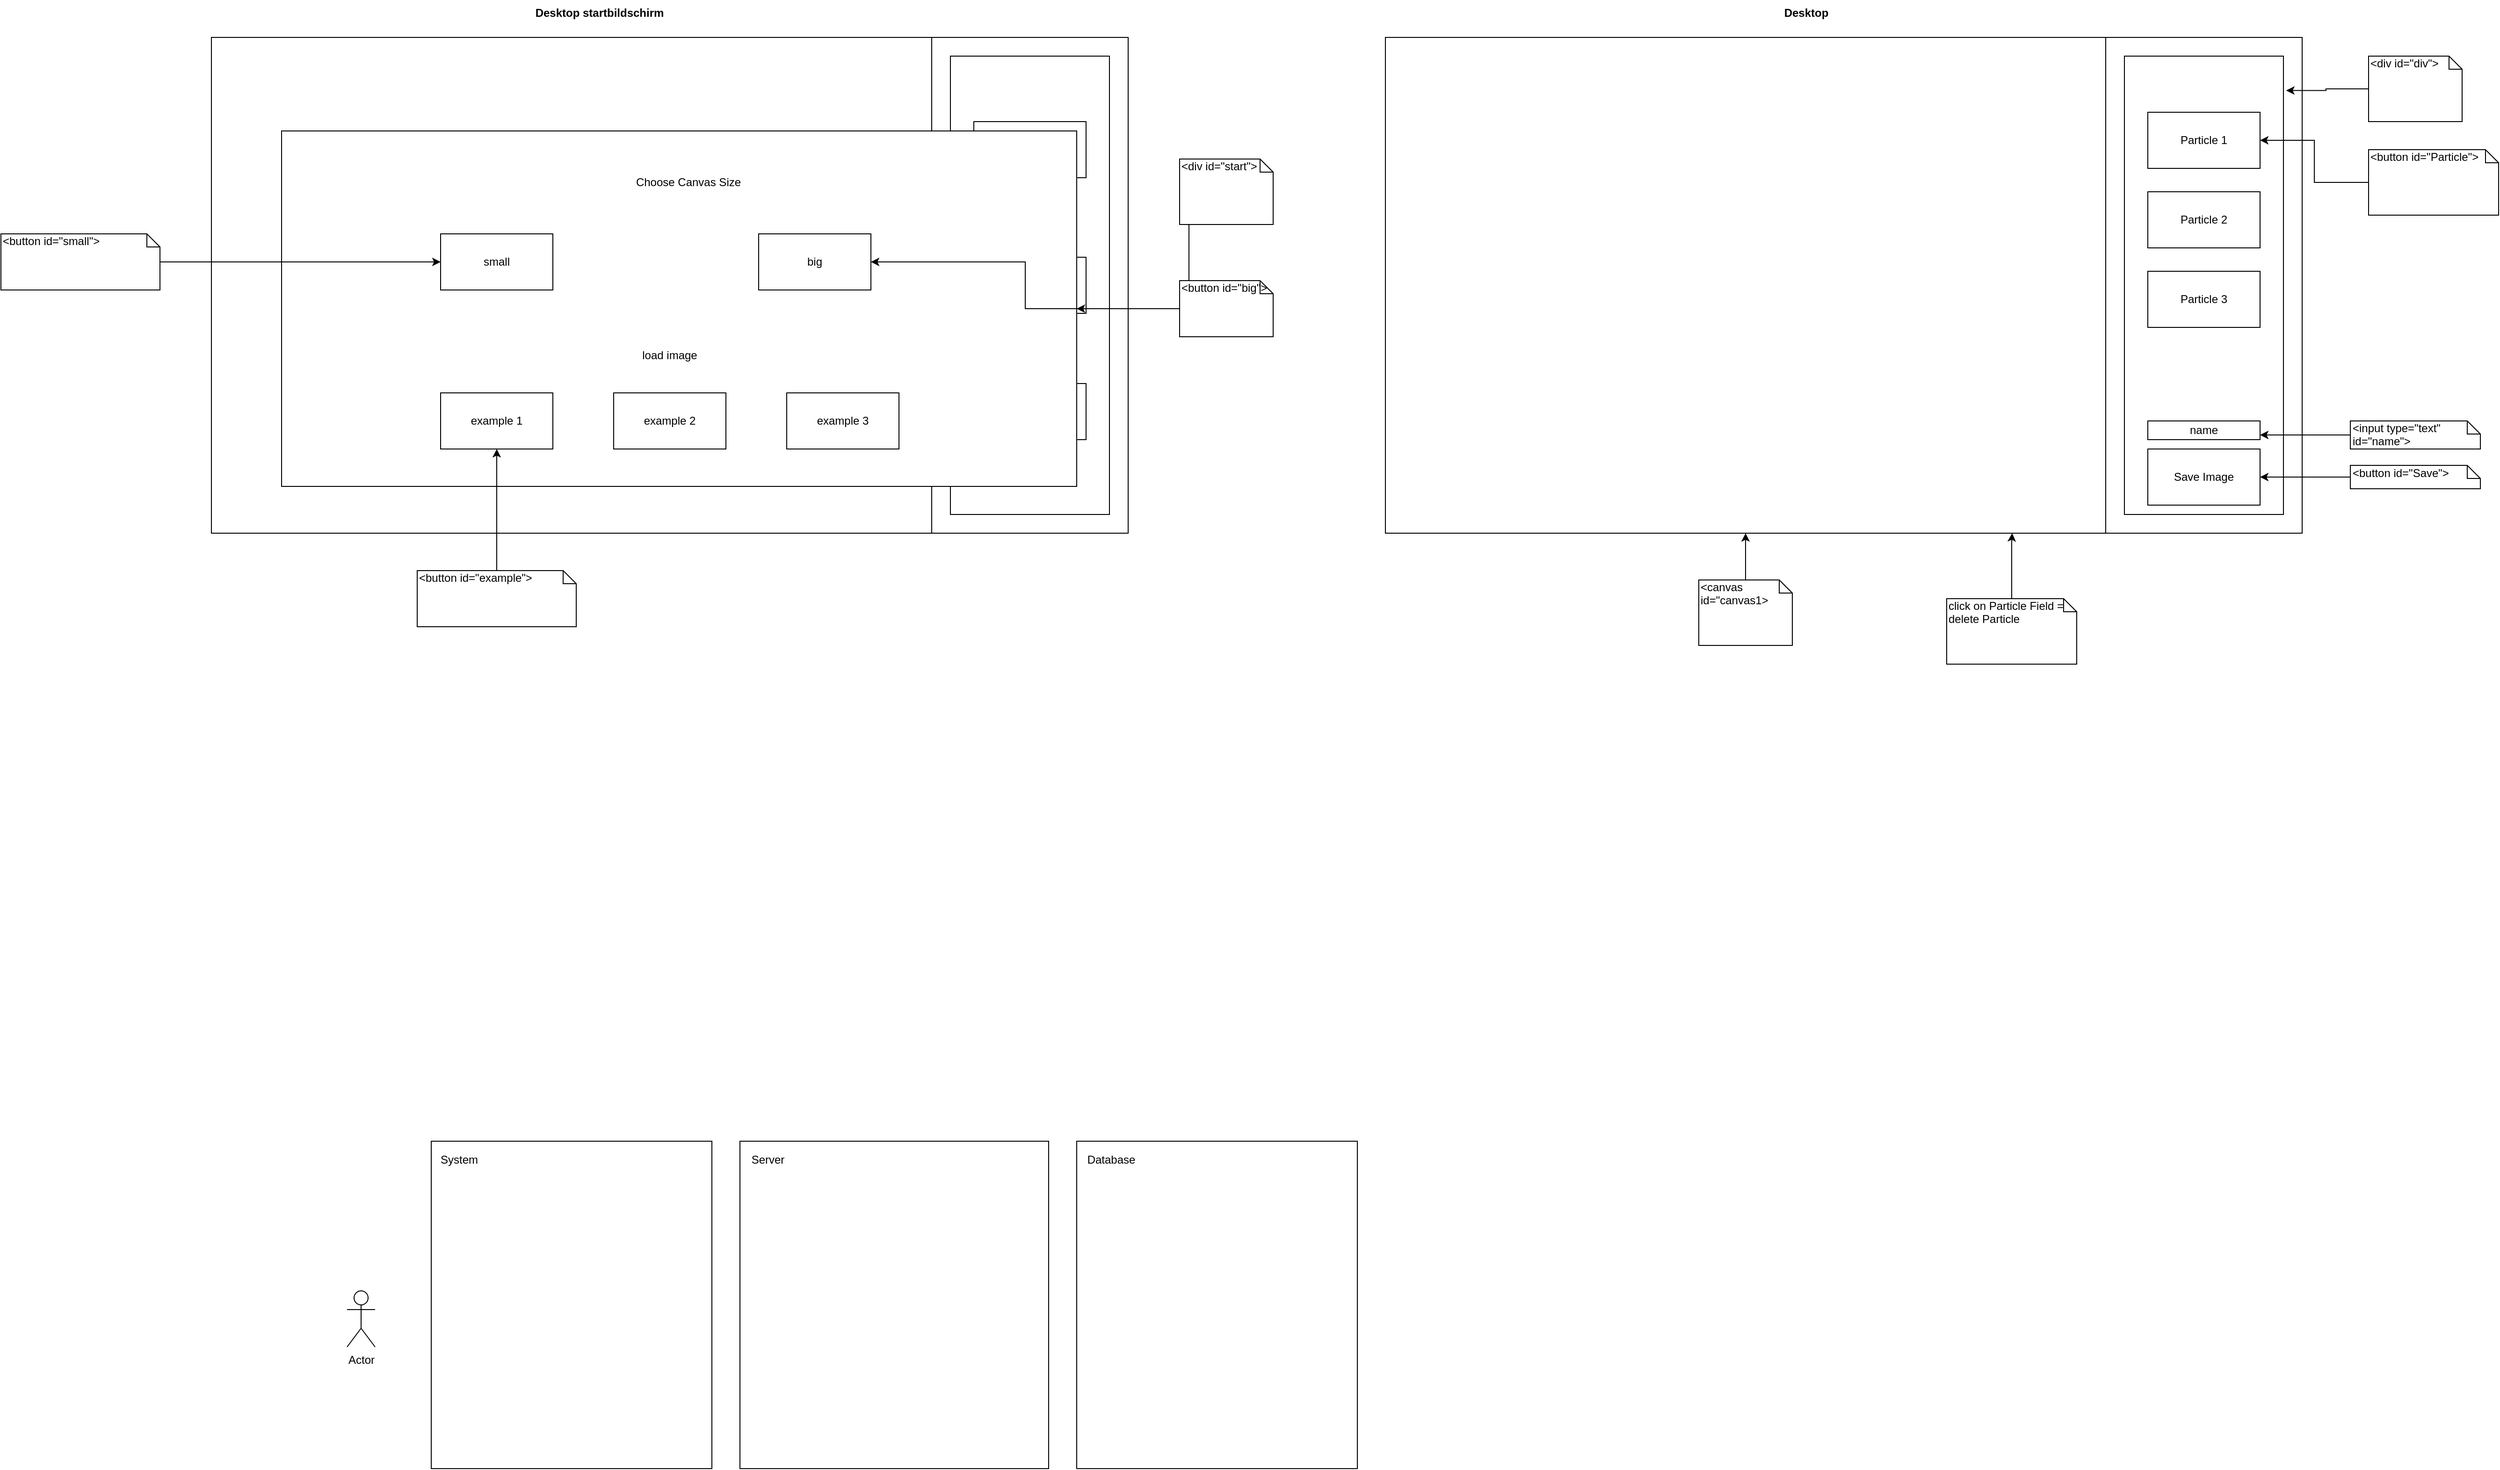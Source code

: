 <mxfile version="13.3.9" type="device"><diagram id="1ZrWzqOxPZTSAMsuPwSO" name="Page-1"><mxGraphModel dx="2500" dy="896" grid="1" gridSize="10" guides="1" tooltips="1" connect="1" arrows="1" fold="1" page="1" pageScale="1" pageWidth="827" pageHeight="1169" math="0" shadow="0"><root><mxCell id="0"/><mxCell id="1" parent="0"/><mxCell id="dD5G4nsCMKsynUbEB_5x-1" value="Actor" style="shape=umlActor;verticalLabelPosition=bottom;verticalAlign=top;html=1;outlineConnect=0;" parent="1" vertex="1"><mxGeometry x="70" y="1400" width="30" height="60" as="geometry"/></mxCell><mxCell id="dD5G4nsCMKsynUbEB_5x-2" value="" style="rounded=0;whiteSpace=wrap;html=1;" parent="1" vertex="1"><mxGeometry x="160" y="1240" width="300" height="350" as="geometry"/></mxCell><mxCell id="dD5G4nsCMKsynUbEB_5x-3" value="System" style="text;html=1;strokeColor=none;fillColor=none;align=center;verticalAlign=middle;whiteSpace=wrap;rounded=0;" parent="1" vertex="1"><mxGeometry x="170" y="1250" width="40" height="20" as="geometry"/></mxCell><mxCell id="dD5G4nsCMKsynUbEB_5x-4" value="" style="rounded=0;whiteSpace=wrap;html=1;" parent="1" vertex="1"><mxGeometry x="490" y="1240" width="330" height="350" as="geometry"/></mxCell><mxCell id="dD5G4nsCMKsynUbEB_5x-5" value="Server" style="text;html=1;strokeColor=none;fillColor=none;align=center;verticalAlign=middle;whiteSpace=wrap;rounded=0;" parent="1" vertex="1"><mxGeometry x="500" y="1250" width="40" height="20" as="geometry"/></mxCell><mxCell id="dD5G4nsCMKsynUbEB_5x-6" value="" style="rounded=0;whiteSpace=wrap;html=1;" parent="1" vertex="1"><mxGeometry x="850" y="1240" width="300" height="350" as="geometry"/></mxCell><mxCell id="dD5G4nsCMKsynUbEB_5x-7" value="Database" style="text;html=1;strokeColor=none;fillColor=none;align=center;verticalAlign=middle;whiteSpace=wrap;rounded=0;" parent="1" vertex="1"><mxGeometry x="867" y="1250" width="40" height="20" as="geometry"/></mxCell><mxCell id="PiHKVJR13Q9qHnYyi0NS-1" value="" style="rounded=0;whiteSpace=wrap;html=1;" vertex="1" parent="1"><mxGeometry x="1180" y="60" width="980" height="530" as="geometry"/></mxCell><mxCell id="PiHKVJR13Q9qHnYyi0NS-3" value="" style="rounded=0;whiteSpace=wrap;html=1;" vertex="1" parent="1"><mxGeometry x="1180" y="60" width="770" height="530" as="geometry"/></mxCell><mxCell id="PiHKVJR13Q9qHnYyi0NS-5" style="edgeStyle=orthogonalEdgeStyle;rounded=0;orthogonalLoop=1;jettySize=auto;html=1;" edge="1" parent="1" source="PiHKVJR13Q9qHnYyi0NS-4" target="PiHKVJR13Q9qHnYyi0NS-3"><mxGeometry relative="1" as="geometry"/></mxCell><mxCell id="PiHKVJR13Q9qHnYyi0NS-4" value="&amp;lt;canvas id=&quot;canvas1&amp;gt;&amp;nbsp;" style="shape=note;whiteSpace=wrap;html=1;size=14;verticalAlign=top;align=left;spacingTop=-6;" vertex="1" parent="1"><mxGeometry x="1515" y="640" width="100" height="70" as="geometry"/></mxCell><mxCell id="PiHKVJR13Q9qHnYyi0NS-6" value="" style="rounded=0;whiteSpace=wrap;html=1;" vertex="1" parent="1"><mxGeometry x="1970" y="80" width="170" height="490" as="geometry"/></mxCell><mxCell id="PiHKVJR13Q9qHnYyi0NS-8" style="edgeStyle=orthogonalEdgeStyle;rounded=0;orthogonalLoop=1;jettySize=auto;html=1;entryX=1.017;entryY=0.075;entryDx=0;entryDy=0;entryPerimeter=0;" edge="1" parent="1" source="PiHKVJR13Q9qHnYyi0NS-7" target="PiHKVJR13Q9qHnYyi0NS-6"><mxGeometry relative="1" as="geometry"/></mxCell><mxCell id="PiHKVJR13Q9qHnYyi0NS-7" value="&amp;lt;div id=&quot;div&quot;&amp;gt;" style="shape=note;whiteSpace=wrap;html=1;size=14;verticalAlign=top;align=left;spacingTop=-6;" vertex="1" parent="1"><mxGeometry x="2231" y="80" width="100" height="70" as="geometry"/></mxCell><mxCell id="PiHKVJR13Q9qHnYyi0NS-10" value="Particle 1" style="rounded=0;whiteSpace=wrap;html=1;" vertex="1" parent="1"><mxGeometry x="1995" y="140" width="120" height="60" as="geometry"/></mxCell><mxCell id="PiHKVJR13Q9qHnYyi0NS-11" value="Particle 2" style="rounded=0;whiteSpace=wrap;html=1;" vertex="1" parent="1"><mxGeometry x="1995" y="225" width="120" height="60" as="geometry"/></mxCell><mxCell id="PiHKVJR13Q9qHnYyi0NS-12" value="Particle 3" style="rounded=0;whiteSpace=wrap;html=1;" vertex="1" parent="1"><mxGeometry x="1995" y="310" width="120" height="60" as="geometry"/></mxCell><mxCell id="PiHKVJR13Q9qHnYyi0NS-14" style="edgeStyle=orthogonalEdgeStyle;rounded=0;orthogonalLoop=1;jettySize=auto;html=1;exitX=0;exitY=0.5;exitDx=0;exitDy=0;exitPerimeter=0;entryX=1;entryY=0.5;entryDx=0;entryDy=0;" edge="1" parent="1" source="PiHKVJR13Q9qHnYyi0NS-13" target="PiHKVJR13Q9qHnYyi0NS-10"><mxGeometry relative="1" as="geometry"/></mxCell><mxCell id="PiHKVJR13Q9qHnYyi0NS-13" value="&amp;lt;button id=&quot;Particle&quot;&amp;gt;" style="shape=note;whiteSpace=wrap;html=1;size=14;verticalAlign=top;align=left;spacingTop=-6;" vertex="1" parent="1"><mxGeometry x="2231" y="180" width="139" height="70" as="geometry"/></mxCell><mxCell id="PiHKVJR13Q9qHnYyi0NS-15" value="" style="rounded=0;whiteSpace=wrap;html=1;" vertex="1" parent="1"><mxGeometry x="-75" y="60" width="980" height="530" as="geometry"/></mxCell><mxCell id="PiHKVJR13Q9qHnYyi0NS-17" value="" style="rounded=0;whiteSpace=wrap;html=1;" vertex="1" parent="1"><mxGeometry x="-75" y="60" width="770" height="530" as="geometry"/></mxCell><mxCell id="PiHKVJR13Q9qHnYyi0NS-20" value="" style="rounded=0;whiteSpace=wrap;html=1;" vertex="1" parent="1"><mxGeometry x="715" y="80" width="170" height="490" as="geometry"/></mxCell><mxCell id="PiHKVJR13Q9qHnYyi0NS-23" value="Particle 1" style="rounded=0;whiteSpace=wrap;html=1;" vertex="1" parent="1"><mxGeometry x="740" y="150" width="120" height="60" as="geometry"/></mxCell><mxCell id="PiHKVJR13Q9qHnYyi0NS-24" value="Particle 2" style="rounded=0;whiteSpace=wrap;html=1;" vertex="1" parent="1"><mxGeometry x="740" y="295" width="120" height="60" as="geometry"/></mxCell><mxCell id="PiHKVJR13Q9qHnYyi0NS-25" value="Particle 3" style="rounded=0;whiteSpace=wrap;html=1;" vertex="1" parent="1"><mxGeometry x="740" y="430" width="120" height="60" as="geometry"/></mxCell><mxCell id="PiHKVJR13Q9qHnYyi0NS-28" value="Desktop startbildschirm" style="text;align=center;fontStyle=1;verticalAlign=middle;spacingLeft=3;spacingRight=3;strokeColor=none;rotatable=0;points=[[0,0.5],[1,0.5]];portConstraint=eastwest;strokeWidth=1;" vertex="1" parent="1"><mxGeometry x="300" y="20" width="80" height="26" as="geometry"/></mxCell><mxCell id="PiHKVJR13Q9qHnYyi0NS-29" value="Desktop" style="text;align=center;fontStyle=1;verticalAlign=middle;spacingLeft=3;spacingRight=3;strokeColor=none;rotatable=0;points=[[0,0.5],[1,0.5]];portConstraint=eastwest;strokeWidth=1;" vertex="1" parent="1"><mxGeometry x="1590" y="20" width="80" height="26" as="geometry"/></mxCell><mxCell id="PiHKVJR13Q9qHnYyi0NS-31" value="" style="rounded=0;whiteSpace=wrap;html=1;strokeWidth=1;" vertex="1" parent="1"><mxGeometry y="160" width="850" height="380" as="geometry"/></mxCell><mxCell id="PiHKVJR13Q9qHnYyi0NS-32" value="Choose Canvas Size" style="text;html=1;strokeColor=none;fillColor=none;align=center;verticalAlign=middle;whiteSpace=wrap;rounded=0;" vertex="1" parent="1"><mxGeometry x="370" y="205" width="130" height="20" as="geometry"/></mxCell><mxCell id="PiHKVJR13Q9qHnYyi0NS-33" value="small" style="rounded=0;whiteSpace=wrap;html=1;strokeWidth=1;" vertex="1" parent="1"><mxGeometry x="170" y="270" width="120" height="60" as="geometry"/></mxCell><mxCell id="PiHKVJR13Q9qHnYyi0NS-34" value="big" style="rounded=0;whiteSpace=wrap;html=1;strokeWidth=1;" vertex="1" parent="1"><mxGeometry x="510" y="270" width="120" height="60" as="geometry"/></mxCell><mxCell id="PiHKVJR13Q9qHnYyi0NS-36" style="edgeStyle=orthogonalEdgeStyle;rounded=0;orthogonalLoop=1;jettySize=auto;html=1;" edge="1" parent="1" source="PiHKVJR13Q9qHnYyi0NS-35" target="PiHKVJR13Q9qHnYyi0NS-31"><mxGeometry relative="1" as="geometry"><Array as="points"><mxPoint x="970" y="280"/><mxPoint x="970" y="280"/></Array></mxGeometry></mxCell><mxCell id="PiHKVJR13Q9qHnYyi0NS-35" value="&amp;lt;div id=&quot;start&quot;&amp;gt;" style="shape=note;whiteSpace=wrap;html=1;size=14;verticalAlign=top;align=left;spacingTop=-6;" vertex="1" parent="1"><mxGeometry x="960" y="190" width="100" height="70" as="geometry"/></mxCell><mxCell id="PiHKVJR13Q9qHnYyi0NS-52" style="edgeStyle=orthogonalEdgeStyle;rounded=0;orthogonalLoop=1;jettySize=auto;html=1;entryX=0;entryY=0.5;entryDx=0;entryDy=0;" edge="1" parent="1" source="PiHKVJR13Q9qHnYyi0NS-38" target="PiHKVJR13Q9qHnYyi0NS-33"><mxGeometry relative="1" as="geometry"/></mxCell><mxCell id="PiHKVJR13Q9qHnYyi0NS-38" value="&amp;lt;button id=&quot;small&quot;&amp;gt;" style="shape=note;whiteSpace=wrap;html=1;size=14;verticalAlign=top;align=left;spacingTop=-6;" vertex="1" parent="1"><mxGeometry x="-300" y="270" width="170" height="60" as="geometry"/></mxCell><mxCell id="PiHKVJR13Q9qHnYyi0NS-51" style="edgeStyle=orthogonalEdgeStyle;rounded=0;orthogonalLoop=1;jettySize=auto;html=1;" edge="1" parent="1" source="PiHKVJR13Q9qHnYyi0NS-40" target="PiHKVJR13Q9qHnYyi0NS-34"><mxGeometry relative="1" as="geometry"/></mxCell><mxCell id="PiHKVJR13Q9qHnYyi0NS-40" value="&amp;lt;button id=&quot;big&quot;&amp;gt;" style="shape=note;whiteSpace=wrap;html=1;size=14;verticalAlign=top;align=left;spacingTop=-6;" vertex="1" parent="1"><mxGeometry x="960" y="320" width="100" height="60" as="geometry"/></mxCell><mxCell id="PiHKVJR13Q9qHnYyi0NS-41" value="Save Image" style="rounded=0;whiteSpace=wrap;html=1;" vertex="1" parent="1"><mxGeometry x="1995" y="500" width="120" height="60" as="geometry"/></mxCell><mxCell id="PiHKVJR13Q9qHnYyi0NS-43" style="edgeStyle=orthogonalEdgeStyle;rounded=0;orthogonalLoop=1;jettySize=auto;html=1;exitX=0;exitY=0.5;exitDx=0;exitDy=0;exitPerimeter=0;" edge="1" parent="1" source="PiHKVJR13Q9qHnYyi0NS-42" target="PiHKVJR13Q9qHnYyi0NS-41"><mxGeometry relative="1" as="geometry"/></mxCell><mxCell id="PiHKVJR13Q9qHnYyi0NS-42" value="&amp;lt;button id=&quot;Save&quot;&amp;gt;" style="shape=note;whiteSpace=wrap;html=1;size=14;verticalAlign=top;align=left;spacingTop=-6;" vertex="1" parent="1"><mxGeometry x="2211.5" y="517.5" width="139" height="25" as="geometry"/></mxCell><mxCell id="PiHKVJR13Q9qHnYyi0NS-44" value="name" style="rounded=0;whiteSpace=wrap;html=1;strokeWidth=1;" vertex="1" parent="1"><mxGeometry x="1995" y="470" width="120" height="20" as="geometry"/></mxCell><mxCell id="PiHKVJR13Q9qHnYyi0NS-46" style="edgeStyle=orthogonalEdgeStyle;rounded=0;orthogonalLoop=1;jettySize=auto;html=1;exitX=0;exitY=0.5;exitDx=0;exitDy=0;exitPerimeter=0;entryX=1;entryY=0.75;entryDx=0;entryDy=0;" edge="1" parent="1" source="PiHKVJR13Q9qHnYyi0NS-45" target="PiHKVJR13Q9qHnYyi0NS-44"><mxGeometry relative="1" as="geometry"/></mxCell><mxCell id="PiHKVJR13Q9qHnYyi0NS-45" value="&amp;lt;input type=&quot;text&quot; id=&quot;name&quot;&amp;gt;" style="shape=note;whiteSpace=wrap;html=1;size=14;verticalAlign=top;align=left;spacingTop=-6;" vertex="1" parent="1"><mxGeometry x="2211.5" y="470" width="139" height="30" as="geometry"/></mxCell><mxCell id="PiHKVJR13Q9qHnYyi0NS-47" value="load image" style="text;html=1;strokeColor=none;fillColor=none;align=center;verticalAlign=middle;whiteSpace=wrap;rounded=0;" vertex="1" parent="1"><mxGeometry x="365" y="390" width="100" height="20" as="geometry"/></mxCell><mxCell id="PiHKVJR13Q9qHnYyi0NS-48" value="example 1" style="rounded=0;whiteSpace=wrap;html=1;strokeWidth=1;" vertex="1" parent="1"><mxGeometry x="170" y="440" width="120" height="60" as="geometry"/></mxCell><mxCell id="PiHKVJR13Q9qHnYyi0NS-49" value="example 2" style="rounded=0;whiteSpace=wrap;html=1;strokeWidth=1;" vertex="1" parent="1"><mxGeometry x="355" y="440" width="120" height="60" as="geometry"/></mxCell><mxCell id="PiHKVJR13Q9qHnYyi0NS-50" value="example 3" style="rounded=0;whiteSpace=wrap;html=1;strokeWidth=1;" vertex="1" parent="1"><mxGeometry x="540" y="440" width="120" height="60" as="geometry"/></mxCell><mxCell id="PiHKVJR13Q9qHnYyi0NS-54" style="edgeStyle=orthogonalEdgeStyle;rounded=0;orthogonalLoop=1;jettySize=auto;html=1;" edge="1" parent="1" source="PiHKVJR13Q9qHnYyi0NS-53" target="PiHKVJR13Q9qHnYyi0NS-48"><mxGeometry relative="1" as="geometry"/></mxCell><mxCell id="PiHKVJR13Q9qHnYyi0NS-53" value="&amp;lt;button id=&quot;example&quot;&amp;gt;" style="shape=note;whiteSpace=wrap;html=1;size=14;verticalAlign=top;align=left;spacingTop=-6;" vertex="1" parent="1"><mxGeometry x="145" y="630" width="170" height="60" as="geometry"/></mxCell><mxCell id="PiHKVJR13Q9qHnYyi0NS-56" style="edgeStyle=orthogonalEdgeStyle;rounded=0;orthogonalLoop=1;jettySize=auto;html=1;" edge="1" parent="1" source="PiHKVJR13Q9qHnYyi0NS-55" target="PiHKVJR13Q9qHnYyi0NS-3"><mxGeometry relative="1" as="geometry"><Array as="points"><mxPoint x="1850" y="600"/><mxPoint x="1850" y="600"/></Array></mxGeometry></mxCell><mxCell id="PiHKVJR13Q9qHnYyi0NS-55" value="click on Particle Field = delete Particle" style="shape=note;whiteSpace=wrap;html=1;size=14;verticalAlign=top;align=left;spacingTop=-6;" vertex="1" parent="1"><mxGeometry x="1780" y="660" width="139" height="70" as="geometry"/></mxCell></root></mxGraphModel></diagram></mxfile>